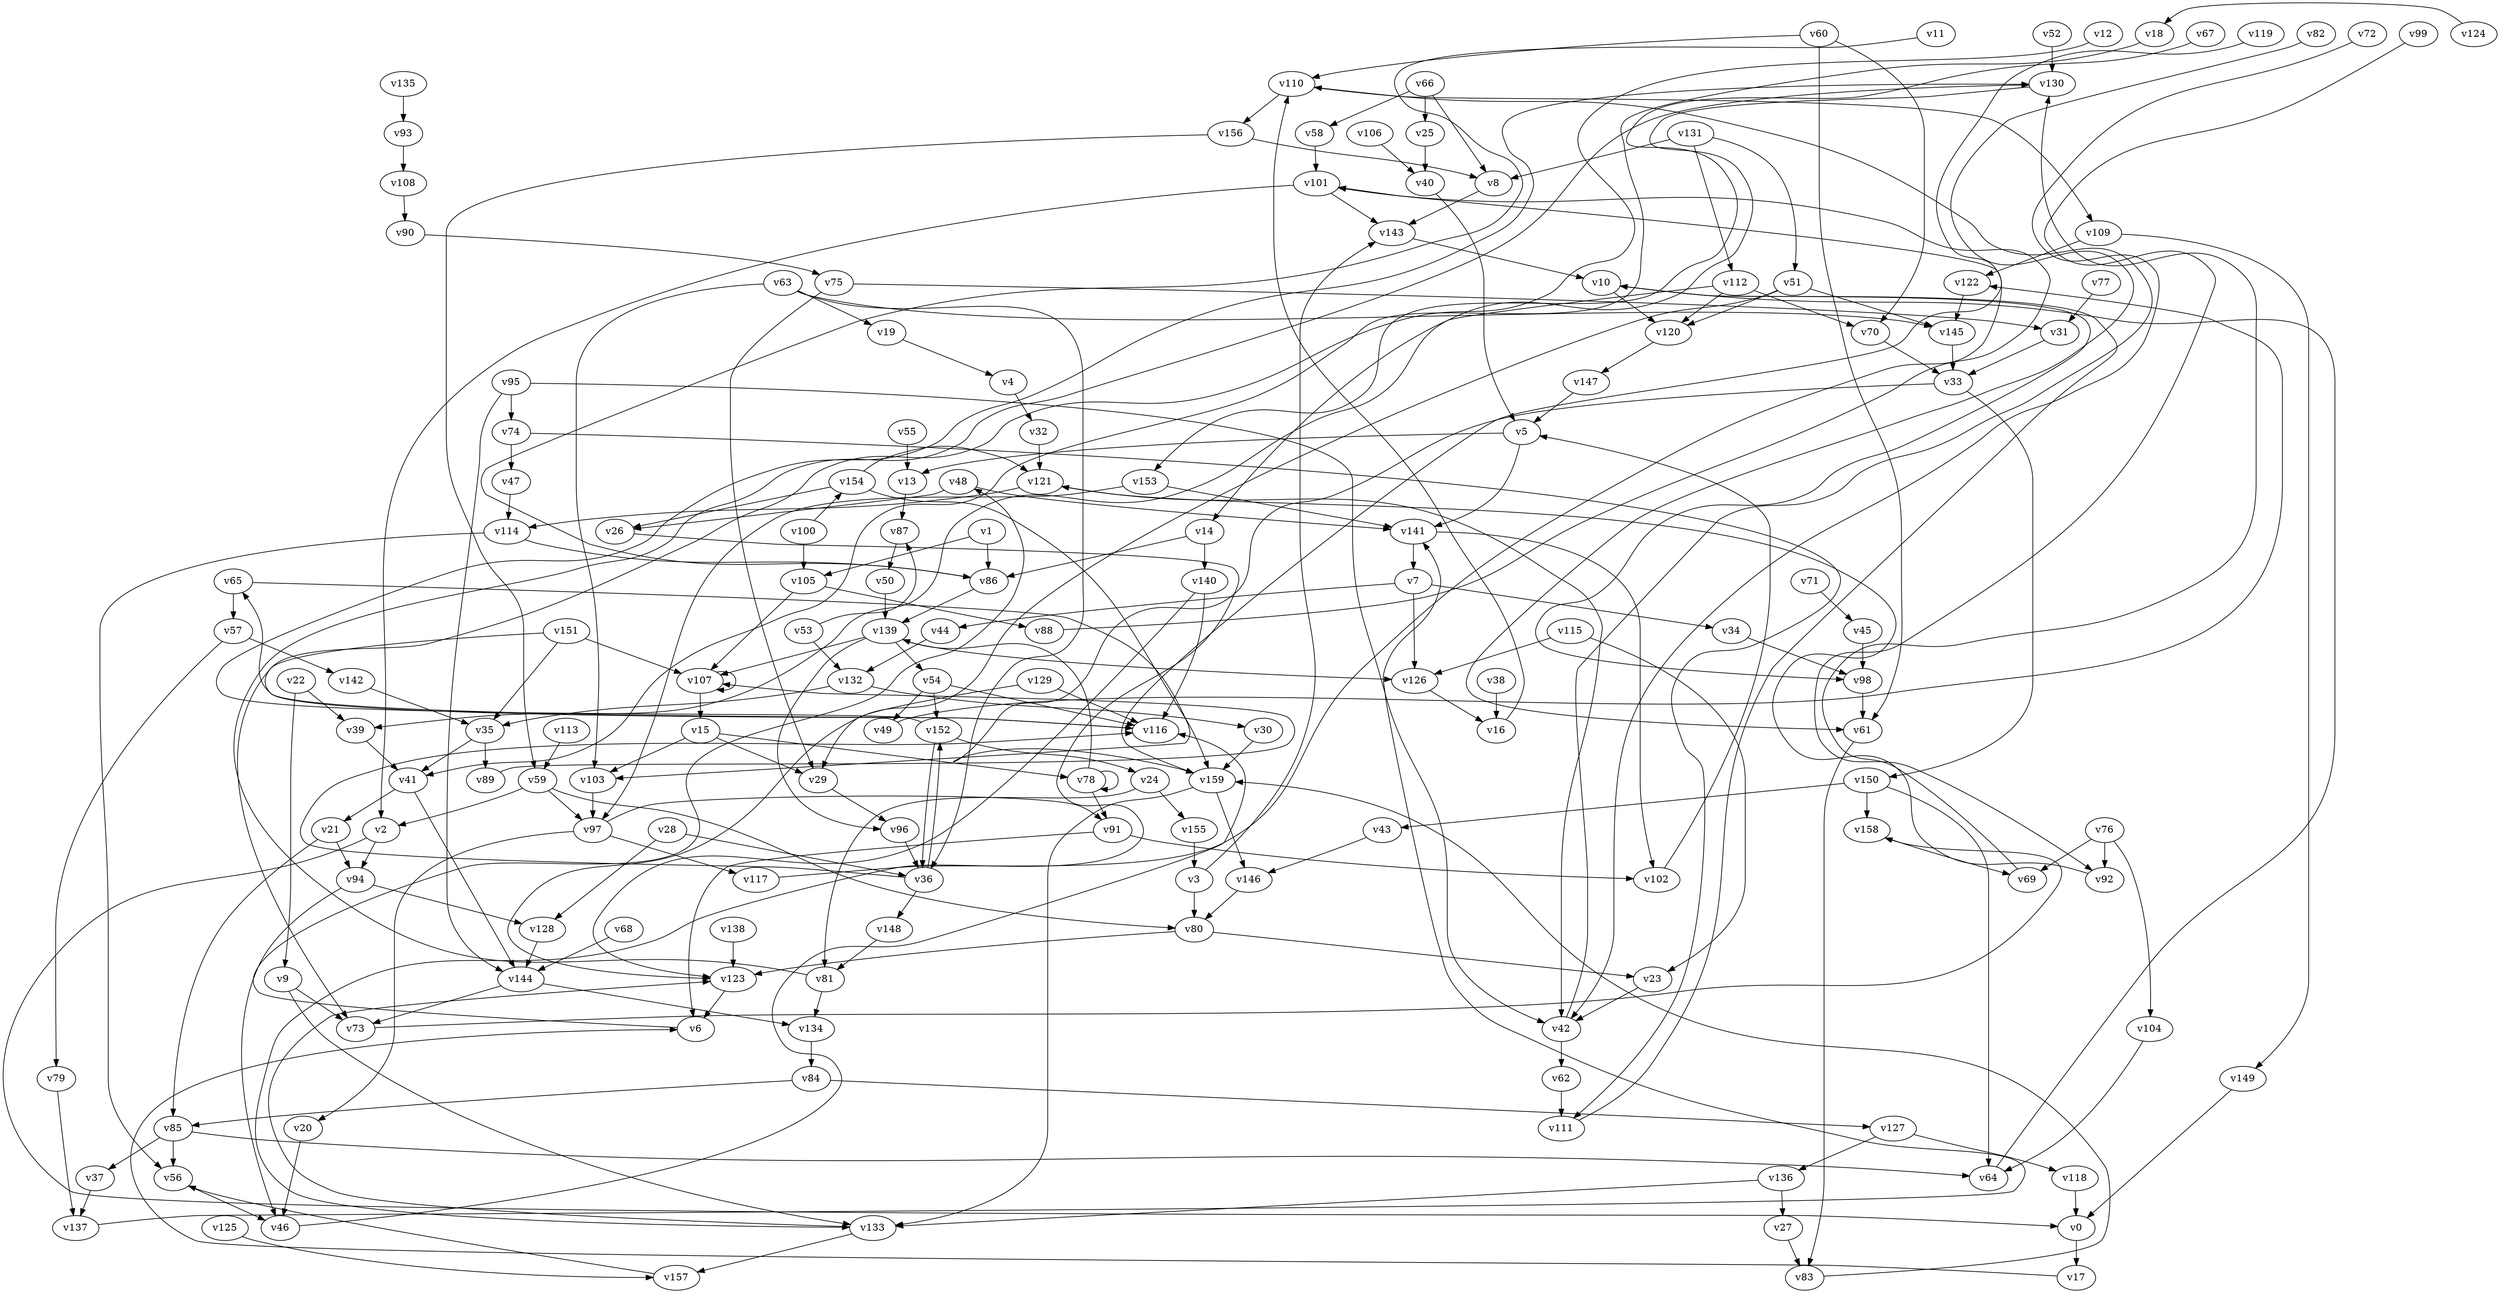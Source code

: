 // Benchmark game 239 - 160 vertices
// time_bound: 50
// targets: v55
digraph G {
    v0 [name="v0", player=1];
    v1 [name="v1", player=0];
    v2 [name="v2", player=0];
    v3 [name="v3", player=0];
    v4 [name="v4", player=0];
    v5 [name="v5", player=0];
    v6 [name="v6", player=0];
    v7 [name="v7", player=0];
    v8 [name="v8", player=1];
    v9 [name="v9", player=0];
    v10 [name="v10", player=0];
    v11 [name="v11", player=0];
    v12 [name="v12", player=1];
    v13 [name="v13", player=1];
    v14 [name="v14", player=1];
    v15 [name="v15", player=1];
    v16 [name="v16", player=1];
    v17 [name="v17", player=0];
    v18 [name="v18", player=1];
    v19 [name="v19", player=0];
    v20 [name="v20", player=1];
    v21 [name="v21", player=1];
    v22 [name="v22", player=0];
    v23 [name="v23", player=1];
    v24 [name="v24", player=1];
    v25 [name="v25", player=1];
    v26 [name="v26", player=1];
    v27 [name="v27", player=0];
    v28 [name="v28", player=1];
    v29 [name="v29", player=0];
    v30 [name="v30", player=1];
    v31 [name="v31", player=0];
    v32 [name="v32", player=1];
    v33 [name="v33", player=1];
    v34 [name="v34", player=1];
    v35 [name="v35", player=0];
    v36 [name="v36", player=1];
    v37 [name="v37", player=0];
    v38 [name="v38", player=0];
    v39 [name="v39", player=1];
    v40 [name="v40", player=0];
    v41 [name="v41", player=1];
    v42 [name="v42", player=0];
    v43 [name="v43", player=1];
    v44 [name="v44", player=0];
    v45 [name="v45", player=0];
    v46 [name="v46", player=1];
    v47 [name="v47", player=1];
    v48 [name="v48", player=1];
    v49 [name="v49", player=0];
    v50 [name="v50", player=1];
    v51 [name="v51", player=1];
    v52 [name="v52", player=1];
    v53 [name="v53", player=1];
    v54 [name="v54", player=0];
    v55 [name="v55", player=1, target=1];
    v56 [name="v56", player=0];
    v57 [name="v57", player=0];
    v58 [name="v58", player=0];
    v59 [name="v59", player=1];
    v60 [name="v60", player=1];
    v61 [name="v61", player=1];
    v62 [name="v62", player=0];
    v63 [name="v63", player=0];
    v64 [name="v64", player=0];
    v65 [name="v65", player=0];
    v66 [name="v66", player=1];
    v67 [name="v67", player=0];
    v68 [name="v68", player=0];
    v69 [name="v69", player=1];
    v70 [name="v70", player=1];
    v71 [name="v71", player=1];
    v72 [name="v72", player=1];
    v73 [name="v73", player=1];
    v74 [name="v74", player=0];
    v75 [name="v75", player=1];
    v76 [name="v76", player=1];
    v77 [name="v77", player=1];
    v78 [name="v78", player=1];
    v79 [name="v79", player=1];
    v80 [name="v80", player=1];
    v81 [name="v81", player=0];
    v82 [name="v82", player=1];
    v83 [name="v83", player=0];
    v84 [name="v84", player=0];
    v85 [name="v85", player=1];
    v86 [name="v86", player=1];
    v87 [name="v87", player=0];
    v88 [name="v88", player=1];
    v89 [name="v89", player=0];
    v90 [name="v90", player=0];
    v91 [name="v91", player=0];
    v92 [name="v92", player=0];
    v93 [name="v93", player=0];
    v94 [name="v94", player=0];
    v95 [name="v95", player=1];
    v96 [name="v96", player=0];
    v97 [name="v97", player=0];
    v98 [name="v98", player=1];
    v99 [name="v99", player=1];
    v100 [name="v100", player=1];
    v101 [name="v101", player=0];
    v102 [name="v102", player=1];
    v103 [name="v103", player=1];
    v104 [name="v104", player=0];
    v105 [name="v105", player=1];
    v106 [name="v106", player=0];
    v107 [name="v107", player=0];
    v108 [name="v108", player=0];
    v109 [name="v109", player=0];
    v110 [name="v110", player=1];
    v111 [name="v111", player=1];
    v112 [name="v112", player=0];
    v113 [name="v113", player=0];
    v114 [name="v114", player=1];
    v115 [name="v115", player=0];
    v116 [name="v116", player=1];
    v117 [name="v117", player=1];
    v118 [name="v118", player=0];
    v119 [name="v119", player=1];
    v120 [name="v120", player=1];
    v121 [name="v121", player=0];
    v122 [name="v122", player=0];
    v123 [name="v123", player=1];
    v124 [name="v124", player=0];
    v125 [name="v125", player=0];
    v126 [name="v126", player=1];
    v127 [name="v127", player=1];
    v128 [name="v128", player=0];
    v129 [name="v129", player=0];
    v130 [name="v130", player=0];
    v131 [name="v131", player=0];
    v132 [name="v132", player=0];
    v133 [name="v133", player=0];
    v134 [name="v134", player=0];
    v135 [name="v135", player=1];
    v136 [name="v136", player=1];
    v137 [name="v137", player=1];
    v138 [name="v138", player=0];
    v139 [name="v139", player=1];
    v140 [name="v140", player=1];
    v141 [name="v141", player=1];
    v142 [name="v142", player=0];
    v143 [name="v143", player=0];
    v144 [name="v144", player=1];
    v145 [name="v145", player=1];
    v146 [name="v146", player=1];
    v147 [name="v147", player=0];
    v148 [name="v148", player=1];
    v149 [name="v149", player=0];
    v150 [name="v150", player=0];
    v151 [name="v151", player=1];
    v152 [name="v152", player=1];
    v153 [name="v153", player=0];
    v154 [name="v154", player=0];
    v155 [name="v155", player=1];
    v156 [name="v156", player=0];
    v157 [name="v157", player=1];
    v158 [name="v158", player=0];
    v159 [name="v159", player=1];

    v0 -> v17;
    v1 -> v86;
    v2 -> v0 [constraint="t < 11"];
    v3 -> v80;
    v4 -> v32;
    v5 -> v13;
    v6 -> v48 [constraint="t < 11"];
    v7 -> v34;
    v8 -> v143;
    v9 -> v73;
    v10 -> v98 [constraint="t >= 5"];
    v11 -> v86 [constraint="t mod 2 == 0"];
    v12 -> v116 [constraint="t >= 4"];
    v13 -> v87;
    v14 -> v140;
    v15 -> v29;
    v16 -> v110;
    v17 -> v6 [constraint="t >= 4"];
    v18 -> v41 [constraint="t >= 3"];
    v19 -> v4;
    v20 -> v46;
    v21 -> v85;
    v22 -> v39;
    v23 -> v42;
    v24 -> v81;
    v25 -> v40;
    v26 -> v133 [constraint="t mod 5 == 2"];
    v27 -> v83;
    v28 -> v128;
    v29 -> v96;
    v30 -> v159;
    v31 -> v33;
    v32 -> v121;
    v33 -> v159 [constraint="t mod 5 == 2"];
    v34 -> v98;
    v35 -> v41;
    v36 -> v116 [constraint="t >= 1"];
    v37 -> v137;
    v38 -> v16;
    v39 -> v41;
    v40 -> v5;
    v41 -> v21;
    v42 -> v110 [constraint="t >= 3"];
    v43 -> v146;
    v44 -> v132;
    v45 -> v98;
    v46 -> v116 [constraint="t < 15"];
    v47 -> v114;
    v48 -> v26;
    v49 -> v122 [constraint="t >= 5"];
    v50 -> v139;
    v51 -> v123 [constraint="t < 6"];
    v52 -> v130;
    v53 -> v87 [constraint="t mod 2 == 0"];
    v54 -> v116;
    v55 -> v13;
    v56 -> v46;
    v57 -> v79;
    v58 -> v101;
    v59 -> v2;
    v60 -> v110;
    v61 -> v83;
    v62 -> v111;
    v63 -> v145 [constraint="t < 12"];
    v64 -> v10 [constraint="t >= 2"];
    v65 -> v103 [constraint="t < 9"];
    v66 -> v8;
    v67 -> v153 [constraint="t >= 3"];
    v68 -> v144;
    v69 -> v130 [constraint="t mod 2 == 0"];
    v70 -> v33;
    v71 -> v45;
    v72 -> v42 [constraint="t < 14"];
    v73 -> v158 [constraint="t mod 4 == 0"];
    v74 -> v111 [constraint="t >= 1"];
    v75 -> v31;
    v76 -> v69;
    v77 -> v31;
    v78 -> v78;
    v79 -> v137;
    v80 -> v123;
    v81 -> v130 [constraint="t >= 3"];
    v82 -> v61 [constraint="t >= 5"];
    v83 -> v159 [constraint="t < 5"];
    v84 -> v85;
    v85 -> v56;
    v86 -> v139;
    v87 -> v50;
    v88 -> v101 [constraint="t mod 4 == 3"];
    v89 -> v107 [constraint="t mod 5 == 1"];
    v90 -> v75;
    v91 -> v102;
    v92 -> v121 [constraint="t >= 4"];
    v93 -> v108;
    v94 -> v128;
    v95 -> v74;
    v96 -> v36;
    v97 -> v91 [constraint="t < 11"];
    v98 -> v61;
    v99 -> v92 [constraint="t < 12"];
    v100 -> v154 [constraint="t >= 2"];
    v101 -> v2;
    v102 -> v5;
    v103 -> v97;
    v104 -> v64;
    v105 -> v107;
    v106 -> v40;
    v107 -> v107;
    v108 -> v90;
    v109 -> v149;
    v110 -> v156;
    v111 -> v10 [constraint="t < 9"];
    v112 -> v120;
    v113 -> v59;
    v114 -> v56;
    v115 -> v126;
    v116 -> v65 [constraint="t < 11"];
    v117 -> v101 [constraint="t < 6"];
    v118 -> v0;
    v119 -> v159 [constraint="t mod 5 == 1"];
    v120 -> v147;
    v121 -> v42;
    v122 -> v145;
    v123 -> v6;
    v124 -> v18 [constraint="t >= 5"];
    v125 -> v157;
    v126 -> v16;
    v127 -> v136;
    v128 -> v144;
    v129 -> v29;
    v130 -> v39 [constraint="t mod 4 == 2"];
    v131 -> v112;
    v132 -> v30;
    v133 -> v123 [constraint="t mod 4 == 0"];
    v134 -> v84;
    v135 -> v93;
    v136 -> v27;
    v137 -> v141 [constraint="t mod 2 == 0"];
    v138 -> v123;
    v139 -> v54;
    v140 -> v123 [constraint="t < 8"];
    v141 -> v7;
    v142 -> v35;
    v143 -> v10;
    v144 -> v73;
    v145 -> v33;
    v146 -> v80;
    v147 -> v5;
    v148 -> v81;
    v149 -> v0;
    v150 -> v158;
    v151 -> v35;
    v152 -> v130 [constraint="t >= 3"];
    v153 -> v97;
    v154 -> v121 [constraint="t >= 4"];
    v155 -> v3;
    v156 -> v8;
    v157 -> v56 [constraint="t >= 5"];
    v158 -> v69;
    v159 -> v146;
    v114 -> v86;
    v150 -> v64;
    v152 -> v36;
    v100 -> v105;
    v133 -> v157;
    v3 -> v143;
    v107 -> v15;
    v152 -> v24;
    v15 -> v78;
    v151 -> v107;
    v7 -> v44;
    v2 -> v94;
    v95 -> v144;
    v105 -> v88;
    v14 -> v86;
    v80 -> v23;
    v109 -> v122;
    v136 -> v133;
    v94 -> v46;
    v132 -> v35;
    v139 -> v107;
    v139 -> v96;
    v81 -> v134;
    v51 -> v120;
    v144 -> v134;
    v63 -> v36;
    v74 -> v47;
    v131 -> v51;
    v41 -> v144;
    v66 -> v25;
    v78 -> v139;
    v76 -> v104;
    v129 -> v116;
    v139 -> v126;
    v159 -> v133;
    v10 -> v120;
    v131 -> v8;
    v63 -> v103;
    v121 -> v114;
    v97 -> v117;
    v91 -> v6;
    v51 -> v145;
    v22 -> v9;
    v75 -> v29;
    v112 -> v14;
    v141 -> v102;
    v156 -> v59;
    v154 -> v159;
    v127 -> v118;
    v84 -> v127;
    v5 -> v141;
    v24 -> v155;
    v115 -> v23;
    v65 -> v57;
    v53 -> v132;
    v112 -> v70;
    v42 -> v62;
    v54 -> v152;
    v63 -> v19;
    v110 -> v109;
    v9 -> v133;
    v97 -> v20;
    v60 -> v70;
    v1 -> v105;
    v140 -> v116;
    v66 -> v58;
    v76 -> v92;
    v35 -> v89;
    v78 -> v91;
    v59 -> v97;
    v153 -> v141;
    v7 -> v126;
    v85 -> v64;
    v59 -> v80;
    v151 -> v73;
    v28 -> v36;
    v95 -> v42;
    v33 -> v150;
    v36 -> v152;
    v48 -> v141;
    v85 -> v37;
    v15 -> v103;
    v60 -> v61;
    v150 -> v43;
    v57 -> v142;
    v21 -> v94;
    v36 -> v148;
    v154 -> v26;
    v54 -> v49;
    v101 -> v143;
}
